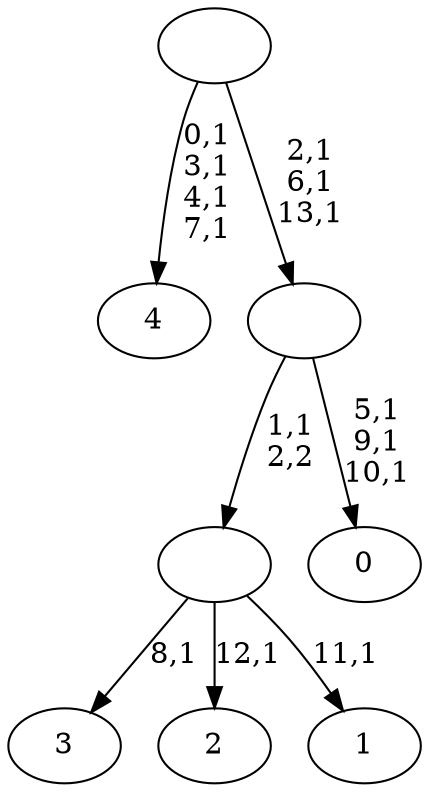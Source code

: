 digraph T {
	19 [label="4"]
	14 [label="3"]
	12 [label="2"]
	10 [label="1"]
	8 [label=""]
	7 [label="0"]
	3 [label=""]
	0 [label=""]
	8 -> 10 [label="11,1"]
	8 -> 12 [label="12,1"]
	8 -> 14 [label="8,1"]
	3 -> 7 [label="5,1\n9,1\n10,1"]
	3 -> 8 [label="1,1\n2,2"]
	0 -> 3 [label="2,1\n6,1\n13,1"]
	0 -> 19 [label="0,1\n3,1\n4,1\n7,1"]
}
